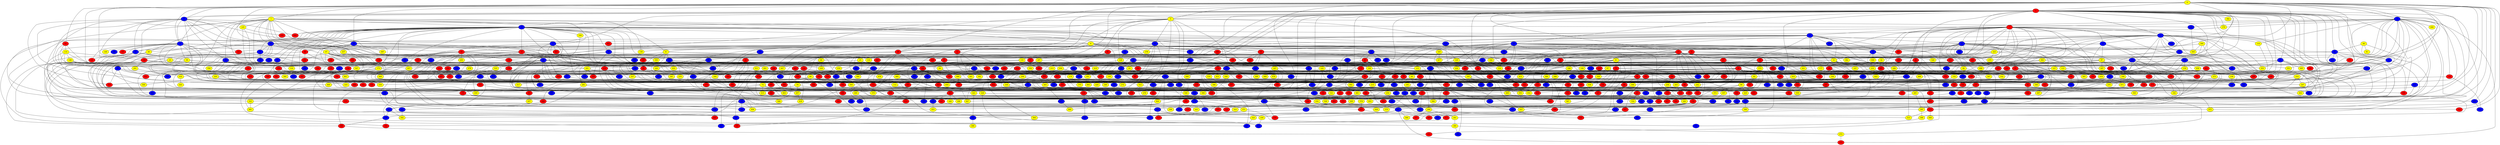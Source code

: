 graph {
0 [style = filled fillcolor = yellow];
1 [style = filled fillcolor = yellow];
2 [style = filled fillcolor = red];
3 [style = filled fillcolor = blue];
4 [style = filled fillcolor = blue];
5 [style = filled fillcolor = yellow];
6 [style = filled fillcolor = blue];
7 [style = filled fillcolor = red];
8 [style = filled fillcolor = yellow];
9 [style = filled fillcolor = blue];
10 [style = filled fillcolor = blue];
11 [style = filled fillcolor = blue];
12 [style = filled fillcolor = red];
13 [style = filled fillcolor = blue];
14 [style = filled fillcolor = blue];
15 [style = filled fillcolor = blue];
16 [style = filled fillcolor = blue];
17 [style = filled fillcolor = red];
18 [style = filled fillcolor = blue];
19 [style = filled fillcolor = red];
20 [style = filled fillcolor = red];
21 [style = filled fillcolor = blue];
22 [style = filled fillcolor = blue];
23 [style = filled fillcolor = yellow];
24 [style = filled fillcolor = blue];
25 [style = filled fillcolor = yellow];
26 [style = filled fillcolor = red];
27 [style = filled fillcolor = red];
28 [style = filled fillcolor = red];
29 [style = filled fillcolor = red];
30 [style = filled fillcolor = red];
31 [style = filled fillcolor = yellow];
32 [style = filled fillcolor = yellow];
33 [style = filled fillcolor = red];
34 [style = filled fillcolor = red];
35 [style = filled fillcolor = blue];
36 [style = filled fillcolor = blue];
37 [style = filled fillcolor = blue];
38 [style = filled fillcolor = yellow];
39 [style = filled fillcolor = yellow];
40 [style = filled fillcolor = yellow];
41 [style = filled fillcolor = yellow];
42 [style = filled fillcolor = blue];
43 [style = filled fillcolor = blue];
44 [style = filled fillcolor = red];
45 [style = filled fillcolor = blue];
46 [style = filled fillcolor = red];
47 [style = filled fillcolor = yellow];
48 [style = filled fillcolor = yellow];
49 [style = filled fillcolor = blue];
50 [style = filled fillcolor = red];
51 [style = filled fillcolor = blue];
52 [style = filled fillcolor = blue];
53 [style = filled fillcolor = blue];
54 [style = filled fillcolor = red];
55 [style = filled fillcolor = red];
56 [style = filled fillcolor = red];
57 [style = filled fillcolor = red];
58 [style = filled fillcolor = blue];
59 [style = filled fillcolor = blue];
60 [style = filled fillcolor = red];
61 [style = filled fillcolor = yellow];
62 [style = filled fillcolor = red];
63 [style = filled fillcolor = blue];
64 [style = filled fillcolor = blue];
65 [style = filled fillcolor = red];
66 [style = filled fillcolor = yellow];
67 [style = filled fillcolor = yellow];
68 [style = filled fillcolor = blue];
69 [style = filled fillcolor = yellow];
70 [style = filled fillcolor = blue];
71 [style = filled fillcolor = blue];
72 [style = filled fillcolor = yellow];
73 [style = filled fillcolor = blue];
74 [style = filled fillcolor = blue];
75 [style = filled fillcolor = red];
76 [style = filled fillcolor = blue];
77 [style = filled fillcolor = blue];
78 [style = filled fillcolor = red];
79 [style = filled fillcolor = yellow];
80 [style = filled fillcolor = red];
81 [style = filled fillcolor = red];
82 [style = filled fillcolor = yellow];
83 [style = filled fillcolor = red];
84 [style = filled fillcolor = yellow];
85 [style = filled fillcolor = blue];
86 [style = filled fillcolor = blue];
87 [style = filled fillcolor = blue];
88 [style = filled fillcolor = red];
89 [style = filled fillcolor = yellow];
90 [style = filled fillcolor = yellow];
91 [style = filled fillcolor = yellow];
92 [style = filled fillcolor = blue];
93 [style = filled fillcolor = blue];
94 [style = filled fillcolor = yellow];
95 [style = filled fillcolor = red];
96 [style = filled fillcolor = red];
97 [style = filled fillcolor = yellow];
98 [style = filled fillcolor = red];
99 [style = filled fillcolor = red];
100 [style = filled fillcolor = yellow];
101 [style = filled fillcolor = blue];
102 [style = filled fillcolor = red];
103 [style = filled fillcolor = red];
104 [style = filled fillcolor = blue];
105 [style = filled fillcolor = red];
106 [style = filled fillcolor = yellow];
107 [style = filled fillcolor = yellow];
108 [style = filled fillcolor = red];
109 [style = filled fillcolor = red];
110 [style = filled fillcolor = yellow];
111 [style = filled fillcolor = red];
112 [style = filled fillcolor = yellow];
113 [style = filled fillcolor = yellow];
114 [style = filled fillcolor = yellow];
115 [style = filled fillcolor = yellow];
116 [style = filled fillcolor = blue];
117 [style = filled fillcolor = red];
118 [style = filled fillcolor = red];
119 [style = filled fillcolor = red];
120 [style = filled fillcolor = yellow];
121 [style = filled fillcolor = red];
122 [style = filled fillcolor = red];
123 [style = filled fillcolor = blue];
124 [style = filled fillcolor = blue];
125 [style = filled fillcolor = yellow];
126 [style = filled fillcolor = red];
127 [style = filled fillcolor = yellow];
128 [style = filled fillcolor = yellow];
129 [style = filled fillcolor = red];
130 [style = filled fillcolor = red];
131 [style = filled fillcolor = blue];
132 [style = filled fillcolor = blue];
133 [style = filled fillcolor = yellow];
134 [style = filled fillcolor = yellow];
135 [style = filled fillcolor = blue];
136 [style = filled fillcolor = blue];
137 [style = filled fillcolor = red];
138 [style = filled fillcolor = yellow];
139 [style = filled fillcolor = red];
140 [style = filled fillcolor = blue];
141 [style = filled fillcolor = red];
142 [style = filled fillcolor = red];
143 [style = filled fillcolor = yellow];
144 [style = filled fillcolor = red];
145 [style = filled fillcolor = blue];
146 [style = filled fillcolor = yellow];
147 [style = filled fillcolor = blue];
148 [style = filled fillcolor = yellow];
149 [style = filled fillcolor = red];
150 [style = filled fillcolor = red];
151 [style = filled fillcolor = blue];
152 [style = filled fillcolor = yellow];
153 [style = filled fillcolor = yellow];
154 [style = filled fillcolor = blue];
155 [style = filled fillcolor = red];
156 [style = filled fillcolor = red];
157 [style = filled fillcolor = blue];
158 [style = filled fillcolor = yellow];
159 [style = filled fillcolor = red];
160 [style = filled fillcolor = blue];
161 [style = filled fillcolor = blue];
162 [style = filled fillcolor = yellow];
163 [style = filled fillcolor = red];
164 [style = filled fillcolor = blue];
165 [style = filled fillcolor = red];
166 [style = filled fillcolor = blue];
167 [style = filled fillcolor = red];
168 [style = filled fillcolor = blue];
169 [style = filled fillcolor = yellow];
170 [style = filled fillcolor = red];
171 [style = filled fillcolor = red];
172 [style = filled fillcolor = red];
173 [style = filled fillcolor = yellow];
174 [style = filled fillcolor = blue];
175 [style = filled fillcolor = red];
176 [style = filled fillcolor = red];
177 [style = filled fillcolor = yellow];
178 [style = filled fillcolor = red];
179 [style = filled fillcolor = yellow];
180 [style = filled fillcolor = red];
181 [style = filled fillcolor = blue];
182 [style = filled fillcolor = blue];
183 [style = filled fillcolor = yellow];
184 [style = filled fillcolor = yellow];
185 [style = filled fillcolor = blue];
186 [style = filled fillcolor = yellow];
187 [style = filled fillcolor = yellow];
188 [style = filled fillcolor = blue];
189 [style = filled fillcolor = red];
190 [style = filled fillcolor = red];
191 [style = filled fillcolor = yellow];
192 [style = filled fillcolor = red];
193 [style = filled fillcolor = red];
194 [style = filled fillcolor = yellow];
195 [style = filled fillcolor = yellow];
196 [style = filled fillcolor = blue];
197 [style = filled fillcolor = red];
198 [style = filled fillcolor = red];
199 [style = filled fillcolor = blue];
200 [style = filled fillcolor = blue];
201 [style = filled fillcolor = yellow];
202 [style = filled fillcolor = red];
203 [style = filled fillcolor = red];
204 [style = filled fillcolor = yellow];
205 [style = filled fillcolor = yellow];
206 [style = filled fillcolor = red];
207 [style = filled fillcolor = yellow];
208 [style = filled fillcolor = yellow];
209 [style = filled fillcolor = red];
210 [style = filled fillcolor = red];
211 [style = filled fillcolor = red];
212 [style = filled fillcolor = red];
213 [style = filled fillcolor = yellow];
214 [style = filled fillcolor = yellow];
215 [style = filled fillcolor = yellow];
216 [style = filled fillcolor = yellow];
217 [style = filled fillcolor = red];
218 [style = filled fillcolor = red];
219 [style = filled fillcolor = red];
220 [style = filled fillcolor = yellow];
221 [style = filled fillcolor = yellow];
222 [style = filled fillcolor = red];
223 [style = filled fillcolor = yellow];
224 [style = filled fillcolor = blue];
225 [style = filled fillcolor = blue];
226 [style = filled fillcolor = yellow];
227 [style = filled fillcolor = red];
228 [style = filled fillcolor = red];
229 [style = filled fillcolor = yellow];
230 [style = filled fillcolor = yellow];
231 [style = filled fillcolor = blue];
232 [style = filled fillcolor = yellow];
233 [style = filled fillcolor = yellow];
234 [style = filled fillcolor = blue];
235 [style = filled fillcolor = red];
236 [style = filled fillcolor = red];
237 [style = filled fillcolor = yellow];
238 [style = filled fillcolor = yellow];
239 [style = filled fillcolor = red];
240 [style = filled fillcolor = red];
241 [style = filled fillcolor = red];
242 [style = filled fillcolor = yellow];
243 [style = filled fillcolor = red];
244 [style = filled fillcolor = yellow];
245 [style = filled fillcolor = red];
246 [style = filled fillcolor = red];
247 [style = filled fillcolor = yellow];
248 [style = filled fillcolor = blue];
249 [style = filled fillcolor = yellow];
250 [style = filled fillcolor = blue];
251 [style = filled fillcolor = blue];
252 [style = filled fillcolor = blue];
253 [style = filled fillcolor = blue];
254 [style = filled fillcolor = yellow];
255 [style = filled fillcolor = blue];
256 [style = filled fillcolor = red];
257 [style = filled fillcolor = yellow];
258 [style = filled fillcolor = yellow];
259 [style = filled fillcolor = red];
260 [style = filled fillcolor = blue];
261 [style = filled fillcolor = red];
262 [style = filled fillcolor = red];
263 [style = filled fillcolor = yellow];
264 [style = filled fillcolor = blue];
265 [style = filled fillcolor = yellow];
266 [style = filled fillcolor = red];
267 [style = filled fillcolor = red];
268 [style = filled fillcolor = red];
269 [style = filled fillcolor = red];
270 [style = filled fillcolor = yellow];
271 [style = filled fillcolor = red];
272 [style = filled fillcolor = yellow];
273 [style = filled fillcolor = yellow];
274 [style = filled fillcolor = red];
275 [style = filled fillcolor = yellow];
276 [style = filled fillcolor = yellow];
277 [style = filled fillcolor = red];
278 [style = filled fillcolor = red];
279 [style = filled fillcolor = blue];
280 [style = filled fillcolor = red];
281 [style = filled fillcolor = yellow];
282 [style = filled fillcolor = yellow];
283 [style = filled fillcolor = red];
284 [style = filled fillcolor = red];
285 [style = filled fillcolor = yellow];
286 [style = filled fillcolor = red];
287 [style = filled fillcolor = blue];
288 [style = filled fillcolor = yellow];
289 [style = filled fillcolor = red];
290 [style = filled fillcolor = blue];
291 [style = filled fillcolor = yellow];
292 [style = filled fillcolor = blue];
293 [style = filled fillcolor = red];
294 [style = filled fillcolor = blue];
295 [style = filled fillcolor = blue];
296 [style = filled fillcolor = yellow];
297 [style = filled fillcolor = yellow];
298 [style = filled fillcolor = yellow];
299 [style = filled fillcolor = yellow];
300 [style = filled fillcolor = yellow];
301 [style = filled fillcolor = red];
302 [style = filled fillcolor = blue];
303 [style = filled fillcolor = red];
304 [style = filled fillcolor = yellow];
305 [style = filled fillcolor = red];
306 [style = filled fillcolor = yellow];
307 [style = filled fillcolor = yellow];
308 [style = filled fillcolor = red];
309 [style = filled fillcolor = red];
310 [style = filled fillcolor = red];
311 [style = filled fillcolor = yellow];
312 [style = filled fillcolor = yellow];
313 [style = filled fillcolor = blue];
314 [style = filled fillcolor = red];
315 [style = filled fillcolor = red];
316 [style = filled fillcolor = yellow];
317 [style = filled fillcolor = red];
318 [style = filled fillcolor = yellow];
319 [style = filled fillcolor = red];
320 [style = filled fillcolor = yellow];
321 [style = filled fillcolor = yellow];
322 [style = filled fillcolor = red];
323 [style = filled fillcolor = yellow];
324 [style = filled fillcolor = red];
325 [style = filled fillcolor = red];
326 [style = filled fillcolor = yellow];
327 [style = filled fillcolor = red];
328 [style = filled fillcolor = red];
329 [style = filled fillcolor = blue];
330 [style = filled fillcolor = yellow];
331 [style = filled fillcolor = red];
332 [style = filled fillcolor = blue];
333 [style = filled fillcolor = red];
334 [style = filled fillcolor = yellow];
335 [style = filled fillcolor = blue];
336 [style = filled fillcolor = yellow];
337 [style = filled fillcolor = yellow];
338 [style = filled fillcolor = yellow];
339 [style = filled fillcolor = red];
340 [style = filled fillcolor = blue];
341 [style = filled fillcolor = blue];
342 [style = filled fillcolor = yellow];
343 [style = filled fillcolor = blue];
344 [style = filled fillcolor = yellow];
345 [style = filled fillcolor = blue];
346 [style = filled fillcolor = blue];
347 [style = filled fillcolor = blue];
348 [style = filled fillcolor = red];
349 [style = filled fillcolor = red];
350 [style = filled fillcolor = red];
351 [style = filled fillcolor = red];
352 [style = filled fillcolor = blue];
353 [style = filled fillcolor = yellow];
354 [style = filled fillcolor = blue];
355 [style = filled fillcolor = red];
356 [style = filled fillcolor = yellow];
357 [style = filled fillcolor = yellow];
358 [style = filled fillcolor = red];
359 [style = filled fillcolor = yellow];
360 [style = filled fillcolor = red];
361 [style = filled fillcolor = yellow];
362 [style = filled fillcolor = yellow];
363 [style = filled fillcolor = blue];
364 [style = filled fillcolor = blue];
365 [style = filled fillcolor = blue];
366 [style = filled fillcolor = yellow];
367 [style = filled fillcolor = blue];
368 [style = filled fillcolor = blue];
369 [style = filled fillcolor = red];
370 [style = filled fillcolor = yellow];
371 [style = filled fillcolor = yellow];
372 [style = filled fillcolor = yellow];
373 [style = filled fillcolor = red];
374 [style = filled fillcolor = red];
375 [style = filled fillcolor = yellow];
376 [style = filled fillcolor = yellow];
377 [style = filled fillcolor = red];
378 [style = filled fillcolor = yellow];
379 [style = filled fillcolor = red];
380 [style = filled fillcolor = yellow];
381 [style = filled fillcolor = blue];
382 [style = filled fillcolor = yellow];
383 [style = filled fillcolor = blue];
384 [style = filled fillcolor = blue];
385 [style = filled fillcolor = blue];
386 [style = filled fillcolor = blue];
387 [style = filled fillcolor = red];
388 [style = filled fillcolor = yellow];
389 [style = filled fillcolor = yellow];
390 [style = filled fillcolor = red];
391 [style = filled fillcolor = yellow];
392 [style = filled fillcolor = blue];
393 [style = filled fillcolor = red];
394 [style = filled fillcolor = red];
395 [style = filled fillcolor = yellow];
396 [style = filled fillcolor = red];
397 [style = filled fillcolor = blue];
398 [style = filled fillcolor = yellow];
399 [style = filled fillcolor = blue];
400 [style = filled fillcolor = red];
401 [style = filled fillcolor = blue];
402 [style = filled fillcolor = red];
403 [style = filled fillcolor = blue];
404 [style = filled fillcolor = red];
405 [style = filled fillcolor = blue];
406 [style = filled fillcolor = red];
407 [style = filled fillcolor = blue];
408 [style = filled fillcolor = yellow];
409 [style = filled fillcolor = red];
410 [style = filled fillcolor = blue];
411 [style = filled fillcolor = blue];
412 [style = filled fillcolor = yellow];
413 [style = filled fillcolor = yellow];
414 [style = filled fillcolor = blue];
415 [style = filled fillcolor = yellow];
416 [style = filled fillcolor = blue];
417 [style = filled fillcolor = yellow];
418 [style = filled fillcolor = yellow];
419 [style = filled fillcolor = yellow];
420 [style = filled fillcolor = blue];
421 [style = filled fillcolor = yellow];
422 [style = filled fillcolor = blue];
423 [style = filled fillcolor = red];
424 [style = filled fillcolor = red];
425 [style = filled fillcolor = red];
426 [style = filled fillcolor = red];
427 [style = filled fillcolor = yellow];
428 [style = filled fillcolor = yellow];
429 [style = filled fillcolor = yellow];
430 [style = filled fillcolor = blue];
431 [style = filled fillcolor = red];
432 [style = filled fillcolor = yellow];
433 [style = filled fillcolor = yellow];
434 [style = filled fillcolor = blue];
435 [style = filled fillcolor = yellow];
436 [style = filled fillcolor = blue];
437 [style = filled fillcolor = yellow];
438 [style = filled fillcolor = blue];
439 [style = filled fillcolor = red];
440 [style = filled fillcolor = blue];
441 [style = filled fillcolor = blue];
442 [style = filled fillcolor = yellow];
443 [style = filled fillcolor = yellow];
444 [style = filled fillcolor = red];
445 [style = filled fillcolor = yellow];
446 [style = filled fillcolor = yellow];
447 [style = filled fillcolor = yellow];
448 [style = filled fillcolor = red];
449 [style = filled fillcolor = yellow];
450 [style = filled fillcolor = yellow];
451 [style = filled fillcolor = blue];
452 [style = filled fillcolor = red];
453 [style = filled fillcolor = yellow];
454 [style = filled fillcolor = blue];
455 [style = filled fillcolor = blue];
456 [style = filled fillcolor = blue];
457 [style = filled fillcolor = blue];
458 [style = filled fillcolor = yellow];
459 [style = filled fillcolor = yellow];
460 [style = filled fillcolor = red];
461 [style = filled fillcolor = blue];
462 [style = filled fillcolor = red];
463 [style = filled fillcolor = red];
464 [style = filled fillcolor = blue];
465 [style = filled fillcolor = yellow];
466 [style = filled fillcolor = yellow];
467 [style = filled fillcolor = blue];
468 [style = filled fillcolor = yellow];
469 [style = filled fillcolor = red];
470 [style = filled fillcolor = yellow];
471 [style = filled fillcolor = yellow];
472 [style = filled fillcolor = yellow];
473 [style = filled fillcolor = blue];
474 [style = filled fillcolor = red];
475 [style = filled fillcolor = red];
476 [style = filled fillcolor = red];
477 [style = filled fillcolor = blue];
478 [style = filled fillcolor = yellow];
479 [style = filled fillcolor = red];
480 [style = filled fillcolor = red];
481 [style = filled fillcolor = yellow];
482 [style = filled fillcolor = blue];
483 [style = filled fillcolor = red];
484 [style = filled fillcolor = red];
485 [style = filled fillcolor = yellow];
486 [style = filled fillcolor = blue];
487 [style = filled fillcolor = red];
488 [style = filled fillcolor = blue];
489 [style = filled fillcolor = yellow];
490 [style = filled fillcolor = yellow];
491 [style = filled fillcolor = blue];
492 [style = filled fillcolor = red];
493 [style = filled fillcolor = blue];
494 [style = filled fillcolor = yellow];
495 [style = filled fillcolor = yellow];
496 [style = filled fillcolor = blue];
497 [style = filled fillcolor = yellow];
498 [style = filled fillcolor = yellow];
499 [style = filled fillcolor = red];
500 [style = filled fillcolor = yellow];
501 [style = filled fillcolor = blue];
502 [style = filled fillcolor = red];
503 [style = filled fillcolor = blue];
504 [style = filled fillcolor = blue];
505 [style = filled fillcolor = blue];
506 [style = filled fillcolor = blue];
507 [style = filled fillcolor = red];
508 [style = filled fillcolor = yellow];
509 [style = filled fillcolor = red];
510 [style = filled fillcolor = blue];
511 [style = filled fillcolor = red];
512 [style = filled fillcolor = blue];
513 [style = filled fillcolor = yellow];
514 [style = filled fillcolor = red];
515 [style = filled fillcolor = red];
516 [style = filled fillcolor = blue];
517 [style = filled fillcolor = yellow];
518 [style = filled fillcolor = red];
519 [style = filled fillcolor = red];
520 [style = filled fillcolor = blue];
521 [style = filled fillcolor = red];
522 [style = filled fillcolor = blue];
523 [style = filled fillcolor = blue];
524 [style = filled fillcolor = red];
525 [style = filled fillcolor = yellow];
526 [style = filled fillcolor = blue];
527 [style = filled fillcolor = yellow];
528 [style = filled fillcolor = yellow];
529 [style = filled fillcolor = blue];
530 [style = filled fillcolor = yellow];
531 [style = filled fillcolor = red];
532 [style = filled fillcolor = yellow];
533 [style = filled fillcolor = yellow];
534 [style = filled fillcolor = blue];
535 [style = filled fillcolor = red];
536 [style = filled fillcolor = blue];
537 [style = filled fillcolor = blue];
538 [style = filled fillcolor = blue];
539 [style = filled fillcolor = blue];
540 [style = filled fillcolor = red];
541 [style = filled fillcolor = blue];
542 [style = filled fillcolor = blue];
543 [style = filled fillcolor = yellow];
544 [style = filled fillcolor = red];
545 [style = filled fillcolor = blue];
546 [style = filled fillcolor = yellow];
547 [style = filled fillcolor = yellow];
548 [style = filled fillcolor = red];
549 [style = filled fillcolor = blue];
550 [style = filled fillcolor = red];
551 [style = filled fillcolor = yellow];
552 [style = filled fillcolor = red];
553 [style = filled fillcolor = red];
554 [style = filled fillcolor = yellow];
555 [style = filled fillcolor = blue];
556 [style = filled fillcolor = yellow];
557 [style = filled fillcolor = red];
558 [style = filled fillcolor = blue];
559 [style = filled fillcolor = yellow];
560 [style = filled fillcolor = yellow];
561 [style = filled fillcolor = blue];
562 [style = filled fillcolor = red];
563 [style = filled fillcolor = yellow];
564 [style = filled fillcolor = blue];
565 [style = filled fillcolor = red];
566 [style = filled fillcolor = yellow];
567 [style = filled fillcolor = yellow];
568 [style = filled fillcolor = yellow];
569 [style = filled fillcolor = red];
570 [style = filled fillcolor = yellow];
571 [style = filled fillcolor = blue];
572 [style = filled fillcolor = blue];
573 [style = filled fillcolor = yellow];
574 [style = filled fillcolor = yellow];
575 [style = filled fillcolor = red];
576 [style = filled fillcolor = yellow];
577 [style = filled fillcolor = blue];
578 [style = filled fillcolor = blue];
579 [style = filled fillcolor = red];
580 [style = filled fillcolor = yellow];
581 [style = filled fillcolor = blue];
582 [style = filled fillcolor = red];
583 [style = filled fillcolor = yellow];
584 [style = filled fillcolor = red];
585 [style = filled fillcolor = red];
586 [style = filled fillcolor = yellow];
587 [style = filled fillcolor = yellow];
588 [style = filled fillcolor = red];
589 [style = filled fillcolor = red];
590 [style = filled fillcolor = red];
591 [style = filled fillcolor = red];
592 [style = filled fillcolor = yellow];
593 [style = filled fillcolor = yellow];
594 [style = filled fillcolor = blue];
595 [style = filled fillcolor = blue];
596 [style = filled fillcolor = yellow];
597 [style = filled fillcolor = yellow];
598 [style = filled fillcolor = yellow];
599 [style = filled fillcolor = blue];
600 [style = filled fillcolor = red];
601 [style = filled fillcolor = red];
602 [style = filled fillcolor = blue];
603 [style = filled fillcolor = yellow];
604 [style = filled fillcolor = red];
605 [style = filled fillcolor = red];
606 [style = filled fillcolor = red];
607 [style = filled fillcolor = blue];
608 [style = filled fillcolor = yellow];
609 [style = filled fillcolor = red];
610 [style = filled fillcolor = red];
611 [style = filled fillcolor = blue];
612 [style = filled fillcolor = red];
613 [style = filled fillcolor = red];
614 [style = filled fillcolor = blue];
615 [style = filled fillcolor = red];
616 [style = filled fillcolor = yellow];
617 [style = filled fillcolor = blue];
618 [style = filled fillcolor = blue];
619 [style = filled fillcolor = red];
620 [style = filled fillcolor = yellow];
621 [style = filled fillcolor = blue];
622 [style = filled fillcolor = red];
623 [style = filled fillcolor = yellow];
624 [style = filled fillcolor = blue];
625 [style = filled fillcolor = red];
626 [style = filled fillcolor = blue];
627 [style = filled fillcolor = blue];
628 [style = filled fillcolor = blue];
629 [style = filled fillcolor = yellow];
630 [style = filled fillcolor = red];
631 [style = filled fillcolor = red];
632 [style = filled fillcolor = blue];
633 [style = filled fillcolor = red];
634 [style = filled fillcolor = red];
635 [style = filled fillcolor = blue];
636 [style = filled fillcolor = yellow];
637 [style = filled fillcolor = red];
638 [style = filled fillcolor = blue];
639 [style = filled fillcolor = red];
640 [style = filled fillcolor = yellow];
641 [style = filled fillcolor = blue];
642 [style = filled fillcolor = blue];
643 [style = filled fillcolor = blue];
644 [style = filled fillcolor = red];
645 [style = filled fillcolor = blue];
646 [style = filled fillcolor = red];
647 [style = filled fillcolor = yellow];
648 [style = filled fillcolor = blue];
649 [style = filled fillcolor = red];
650 [style = filled fillcolor = yellow];
651 [style = filled fillcolor = red];
652 [style = filled fillcolor = red];
653 [style = filled fillcolor = yellow];
654 [style = filled fillcolor = yellow];
655 [style = filled fillcolor = yellow];
656 [style = filled fillcolor = blue];
657 [style = filled fillcolor = red];
658 [style = filled fillcolor = yellow];
659 [style = filled fillcolor = red];
660 [style = filled fillcolor = blue];
661 [style = filled fillcolor = yellow];
662 [style = filled fillcolor = red];
663 [style = filled fillcolor = red];
664 [style = filled fillcolor = blue];
665 [style = filled fillcolor = red];
666 [style = filled fillcolor = yellow];
667 [style = filled fillcolor = yellow];
668 [style = filled fillcolor = red];
669 [style = filled fillcolor = yellow];
670 [style = filled fillcolor = red];
671 [style = filled fillcolor = red];
672 [style = filled fillcolor = yellow];
673 [style = filled fillcolor = red];
674 [style = filled fillcolor = blue];
675 [style = filled fillcolor = blue];
676 [style = filled fillcolor = yellow];
677 [style = filled fillcolor = blue];
678 [style = filled fillcolor = yellow];
679 [style = filled fillcolor = red];
680 [style = filled fillcolor = yellow];
681 [style = filled fillcolor = yellow];
682 [style = filled fillcolor = yellow];
683 [style = filled fillcolor = red];
684 [style = filled fillcolor = yellow];
685 [style = filled fillcolor = yellow];
686 [style = filled fillcolor = red];
687 [style = filled fillcolor = blue];
688 [style = filled fillcolor = yellow];
689 [style = filled fillcolor = yellow];
690 [style = filled fillcolor = blue];
691 [style = filled fillcolor = yellow];
692 [style = filled fillcolor = red];
693 [style = filled fillcolor = yellow];
0 -- 6;
0 -- 9;
0 -- 17;
0 -- 18;
0 -- 24;
0 -- 28;
0 -- 44;
0 -- 94;
0 -- 133;
0 -- 217;
0 -- 223;
0 -- 251;
0 -- 253;
0 -- 322;
0 -- 328;
0 -- 405;
0 -- 460;
0 -- 471;
0 -- 498;
0 -- 566;
0 -- 604;
0 -- 621;
0 -- 663;
0 -- 672;
1 -- 3;
1 -- 8;
1 -- 13;
1 -- 24;
1 -- 33;
1 -- 46;
1 -- 47;
1 -- 59;
1 -- 61;
1 -- 100;
1 -- 107;
0 -- 5;
0 -- 4;
0 -- 2;
0 -- 1;
1 -- 125;
1 -- 138;
1 -- 311;
1 -- 325;
1 -- 333;
1 -- 378;
1 -- 535;
1 -- 575;
1 -- 642;
2 -- 3;
2 -- 5;
2 -- 6;
2 -- 9;
2 -- 10;
2 -- 11;
2 -- 21;
2 -- 28;
2 -- 31;
2 -- 38;
2 -- 49;
2 -- 50;
2 -- 56;
2 -- 61;
2 -- 83;
2 -- 92;
2 -- 98;
2 -- 104;
2 -- 109;
2 -- 115;
2 -- 118;
2 -- 150;
2 -- 184;
2 -- 198;
2 -- 199;
2 -- 213;
2 -- 247;
2 -- 248;
2 -- 269;
2 -- 296;
2 -- 297;
2 -- 341;
2 -- 348;
2 -- 358;
2 -- 376;
2 -- 379;
2 -- 382;
2 -- 419;
2 -- 550;
2 -- 609;
2 -- 611;
2 -- 616;
2 -- 638;
2 -- 645;
2 -- 674;
3 -- 30;
3 -- 49;
3 -- 158;
3 -- 374;
3 -- 400;
3 -- 462;
3 -- 582;
3 -- 624;
4 -- 7;
4 -- 14;
4 -- 51;
4 -- 74;
4 -- 75;
4 -- 82;
4 -- 107;
4 -- 110;
4 -- 149;
4 -- 154;
4 -- 298;
4 -- 371;
4 -- 376;
4 -- 392;
4 -- 411;
4 -- 417;
4 -- 440;
4 -- 474;
4 -- 475;
4 -- 551;
4 -- 640;
5 -- 13;
5 -- 16;
5 -- 28;
5 -- 86;
5 -- 128;
5 -- 130;
5 -- 133;
5 -- 243;
5 -- 246;
5 -- 276;
5 -- 302;
5 -- 440;
5 -- 538;
6 -- 7;
6 -- 9;
6 -- 19;
6 -- 23;
6 -- 30;
6 -- 37;
6 -- 59;
6 -- 69;
6 -- 72;
6 -- 141;
6 -- 185;
6 -- 426;
6 -- 477;
6 -- 486;
6 -- 644;
7 -- 8;
7 -- 11;
7 -- 15;
7 -- 22;
7 -- 30;
7 -- 42;
7 -- 52;
7 -- 62;
7 -- 76;
7 -- 85;
7 -- 90;
7 -- 95;
7 -- 111;
7 -- 176;
7 -- 194;
7 -- 203;
7 -- 309;
7 -- 386;
7 -- 388;
7 -- 451;
7 -- 569;
7 -- 588;
7 -- 623;
8 -- 12;
8 -- 23;
8 -- 60;
8 -- 93;
8 -- 131;
8 -- 141;
8 -- 165;
8 -- 171;
8 -- 187;
8 -- 223;
8 -- 297;
8 -- 341;
8 -- 345;
8 -- 417;
8 -- 447;
8 -- 485;
8 -- 490;
9 -- 37;
9 -- 38;
9 -- 39;
9 -- 63;
9 -- 66;
9 -- 92;
9 -- 104;
9 -- 121;
9 -- 136;
9 -- 148;
9 -- 152;
9 -- 161;
9 -- 196;
9 -- 197;
9 -- 255;
9 -- 334;
9 -- 450;
9 -- 460;
9 -- 603;
10 -- 19;
10 -- 20;
10 -- 34;
10 -- 52;
10 -- 55;
10 -- 117;
10 -- 127;
10 -- 138;
10 -- 147;
10 -- 154;
10 -- 164;
10 -- 230;
10 -- 274;
10 -- 308;
10 -- 359;
10 -- 368;
10 -- 407;
10 -- 415;
10 -- 452;
10 -- 484;
11 -- 15;
11 -- 20;
11 -- 27;
11 -- 40;
11 -- 43;
11 -- 54;
11 -- 110;
11 -- 123;
11 -- 145;
11 -- 162;
11 -- 165;
11 -- 307;
11 -- 353;
11 -- 361;
11 -- 402;
11 -- 470;
11 -- 473;
11 -- 499;
11 -- 504;
11 -- 528;
11 -- 581;
11 -- 686;
12 -- 27;
12 -- 53;
12 -- 82;
12 -- 339;
12 -- 549;
12 -- 631;
13 -- 14;
13 -- 19;
13 -- 26;
13 -- 35;
13 -- 36;
13 -- 41;
13 -- 45;
13 -- 56;
13 -- 70;
13 -- 71;
13 -- 96;
13 -- 115;
13 -- 157;
13 -- 173;
13 -- 179;
13 -- 193;
13 -- 211;
13 -- 220;
13 -- 224;
13 -- 232;
13 -- 241;
13 -- 253;
13 -- 316;
13 -- 336;
13 -- 396;
13 -- 406;
13 -- 467;
13 -- 473;
13 -- 500;
13 -- 545;
13 -- 584;
13 -- 644;
13 -- 646;
14 -- 18;
14 -- 22;
14 -- 24;
14 -- 29;
14 -- 31;
14 -- 63;
14 -- 120;
14 -- 144;
14 -- 169;
14 -- 185;
14 -- 215;
14 -- 292;
14 -- 296;
14 -- 308;
14 -- 383;
14 -- 472;
14 -- 596;
15 -- 17;
15 -- 47;
15 -- 97;
15 -- 228;
15 -- 269;
15 -- 301;
16 -- 41;
16 -- 60;
16 -- 81;
16 -- 100;
16 -- 120;
16 -- 312;
16 -- 378;
16 -- 488;
16 -- 626;
17 -- 26;
17 -- 27;
17 -- 33;
17 -- 36;
17 -- 59;
17 -- 117;
17 -- 133;
17 -- 153;
17 -- 159;
17 -- 166;
17 -- 176;
17 -- 186;
17 -- 221;
17 -- 234;
17 -- 279;
17 -- 313;
17 -- 344;
17 -- 394;
17 -- 413;
17 -- 464;
17 -- 528;
17 -- 606;
17 -- 673;
18 -- 47;
18 -- 96;
18 -- 188;
18 -- 235;
18 -- 401;
18 -- 453;
18 -- 667;
19 -- 49;
19 -- 65;
19 -- 73;
19 -- 75;
19 -- 84;
19 -- 112;
19 -- 116;
19 -- 160;
19 -- 495;
19 -- 512;
20 -- 167;
20 -- 203;
20 -- 261;
20 -- 284;
20 -- 372;
20 -- 538;
21 -- 55;
21 -- 85;
21 -- 113;
21 -- 260;
21 -- 332;
21 -- 353;
21 -- 438;
21 -- 540;
21 -- 685;
22 -- 26;
22 -- 32;
22 -- 37;
22 -- 45;
22 -- 46;
22 -- 87;
22 -- 90;
22 -- 112;
22 -- 182;
22 -- 265;
22 -- 273;
22 -- 286;
22 -- 288;
22 -- 303;
22 -- 324;
22 -- 340;
22 -- 373;
22 -- 384;
22 -- 456;
22 -- 612;
23 -- 124;
23 -- 215;
23 -- 427;
23 -- 649;
24 -- 38;
24 -- 70;
24 -- 96;
24 -- 118;
24 -- 245;
24 -- 329;
24 -- 386;
24 -- 435;
24 -- 470;
25 -- 29;
25 -- 72;
25 -- 160;
25 -- 213;
25 -- 402;
25 -- 592;
26 -- 171;
26 -- 187;
26 -- 209;
26 -- 221;
27 -- 29;
27 -- 88;
27 -- 113;
27 -- 119;
27 -- 174;
27 -- 230;
27 -- 242;
27 -- 379;
27 -- 441;
27 -- 655;
28 -- 31;
28 -- 163;
28 -- 172;
28 -- 183;
28 -- 343;
28 -- 447;
28 -- 458;
29 -- 53;
29 -- 56;
29 -- 66;
29 -- 78;
29 -- 82;
29 -- 89;
29 -- 137;
29 -- 158;
29 -- 198;
29 -- 200;
29 -- 203;
29 -- 260;
29 -- 277;
29 -- 317;
29 -- 348;
29 -- 467;
29 -- 506;
29 -- 509;
29 -- 560;
29 -- 597;
29 -- 610;
29 -- 626;
29 -- 643;
30 -- 83;
30 -- 87;
30 -- 150;
30 -- 201;
30 -- 205;
30 -- 253;
30 -- 268;
30 -- 350;
30 -- 436;
30 -- 457;
30 -- 463;
30 -- 572;
30 -- 651;
30 -- 679;
31 -- 107;
31 -- 116;
31 -- 132;
31 -- 177;
31 -- 233;
31 -- 387;
31 -- 539;
31 -- 582;
31 -- 622;
32 -- 93;
32 -- 601;
33 -- 201;
33 -- 244;
33 -- 333;
33 -- 356;
33 -- 393;
33 -- 406;
33 -- 691;
34 -- 61;
34 -- 111;
34 -- 225;
34 -- 239;
34 -- 309;
34 -- 353;
34 -- 553;
34 -- 584;
35 -- 42;
35 -- 209;
35 -- 229;
35 -- 459;
35 -- 576;
35 -- 656;
36 -- 53;
36 -- 64;
36 -- 90;
36 -- 93;
36 -- 106;
36 -- 262;
36 -- 305;
36 -- 465;
36 -- 684;
37 -- 39;
37 -- 105;
37 -- 121;
37 -- 295;
37 -- 409;
37 -- 459;
37 -- 558;
38 -- 589;
38 -- 687;
39 -- 40;
39 -- 314;
39 -- 514;
39 -- 585;
39 -- 599;
40 -- 51;
40 -- 62;
40 -- 136;
40 -- 179;
41 -- 151;
41 -- 219;
41 -- 257;
41 -- 342;
41 -- 359;
41 -- 451;
41 -- 469;
41 -- 575;
42 -- 64;
42 -- 67;
42 -- 163;
42 -- 233;
42 -- 296;
42 -- 402;
42 -- 635;
42 -- 682;
43 -- 217;
43 -- 304;
43 -- 488;
43 -- 495;
43 -- 653;
44 -- 114;
44 -- 319;
44 -- 502;
44 -- 587;
45 -- 57;
45 -- 80;
45 -- 140;
45 -- 169;
45 -- 276;
45 -- 362;
45 -- 523;
45 -- 566;
46 -- 50;
46 -- 97;
46 -- 161;
46 -- 199;
46 -- 224;
46 -- 231;
46 -- 449;
46 -- 544;
46 -- 652;
47 -- 57;
47 -- 98;
47 -- 118;
47 -- 124;
47 -- 156;
47 -- 202;
47 -- 318;
47 -- 347;
47 -- 370;
47 -- 381;
47 -- 552;
47 -- 586;
48 -- 91;
48 -- 92;
48 -- 403;
48 -- 442;
49 -- 54;
49 -- 105;
49 -- 153;
49 -- 195;
49 -- 212;
49 -- 230;
49 -- 236;
49 -- 338;
49 -- 447;
49 -- 455;
49 -- 465;
49 -- 533;
50 -- 67;
50 -- 161;
50 -- 182;
50 -- 311;
50 -- 551;
50 -- 573;
51 -- 95;
51 -- 109;
51 -- 189;
51 -- 426;
52 -- 69;
52 -- 106;
52 -- 303;
52 -- 608;
52 -- 676;
53 -- 212;
54 -- 242;
54 -- 390;
55 -- 60;
55 -- 103;
55 -- 152;
55 -- 175;
55 -- 243;
55 -- 315;
55 -- 487;
55 -- 497;
55 -- 634;
56 -- 58;
56 -- 88;
56 -- 251;
56 -- 289;
57 -- 76;
57 -- 168;
58 -- 102;
58 -- 166;
58 -- 167;
58 -- 293;
58 -- 408;
58 -- 539;
58 -- 558;
59 -- 119;
59 -- 144;
59 -- 173;
59 -- 208;
59 -- 227;
59 -- 247;
59 -- 375;
59 -- 415;
59 -- 556;
61 -- 75;
61 -- 84;
61 -- 85;
61 -- 106;
61 -- 116;
61 -- 401;
61 -- 404;
61 -- 474;
61 -- 496;
61 -- 665;
62 -- 73;
62 -- 98;
62 -- 267;
62 -- 284;
63 -- 100;
63 -- 224;
63 -- 371;
63 -- 454;
63 -- 604;
63 -- 661;
64 -- 282;
64 -- 412;
64 -- 611;
65 -- 310;
65 -- 343;
65 -- 416;
65 -- 589;
66 -- 72;
66 -- 79;
66 -- 112;
66 -- 312;
66 -- 358;
66 -- 429;
66 -- 456;
66 -- 619;
66 -- 669;
67 -- 142;
67 -- 168;
67 -- 180;
67 -- 194;
67 -- 326;
67 -- 329;
67 -- 334;
67 -- 591;
67 -- 645;
68 -- 206;
68 -- 426;
68 -- 445;
68 -- 651;
69 -- 229;
69 -- 319;
69 -- 542;
69 -- 601;
70 -- 126;
70 -- 135;
70 -- 157;
70 -- 261;
70 -- 268;
71 -- 143;
71 -- 316;
71 -- 335;
71 -- 360;
71 -- 424;
71 -- 446;
71 -- 530;
72 -- 218;
72 -- 276;
72 -- 415;
72 -- 421;
72 -- 459;
72 -- 493;
72 -- 603;
73 -- 137;
73 -- 351;
73 -- 606;
74 -- 145;
74 -- 323;
74 -- 334;
75 -- 167;
75 -- 217;
75 -- 369;
75 -- 579;
75 -- 616;
75 -- 623;
75 -- 636;
76 -- 79;
76 -- 183;
76 -- 244;
77 -- 78;
77 -- 225;
77 -- 248;
77 -- 283;
77 -- 310;
77 -- 418;
77 -- 614;
78 -- 108;
78 -- 215;
78 -- 649;
78 -- 690;
79 -- 105;
79 -- 124;
79 -- 226;
79 -- 257;
80 -- 94;
80 -- 102;
80 -- 115;
80 -- 179;
80 -- 218;
80 -- 278;
80 -- 482;
81 -- 207;
81 -- 466;
81 -- 571;
82 -- 89;
82 -- 511;
83 -- 147;
83 -- 169;
83 -- 191;
83 -- 216;
83 -- 321;
83 -- 326;
83 -- 505;
84 -- 95;
84 -- 466;
85 -- 214;
85 -- 282;
85 -- 597;
86 -- 273;
86 -- 345;
86 -- 407;
86 -- 444;
86 -- 574;
86 -- 593;
86 -- 675;
87 -- 313;
87 -- 477;
87 -- 498;
89 -- 372;
89 -- 428;
89 -- 595;
89 -- 615;
89 -- 659;
90 -- 108;
90 -- 152;
90 -- 283;
92 -- 97;
92 -- 127;
92 -- 271;
92 -- 391;
92 -- 526;
92 -- 550;
92 -- 606;
93 -- 94;
93 -- 211;
93 -- 288;
93 -- 389;
93 -- 521;
93 -- 638;
94 -- 104;
94 -- 357;
95 -- 162;
95 -- 563;
95 -- 604;
96 -- 202;
96 -- 547;
96 -- 568;
97 -- 178;
97 -- 184;
97 -- 246;
97 -- 297;
97 -- 398;
97 -- 439;
98 -- 135;
98 -- 252;
98 -- 265;
98 -- 370;
99 -- 129;
99 -- 330;
99 -- 532;
99 -- 614;
100 -- 102;
100 -- 587;
101 -- 128;
102 -- 255;
102 -- 405;
102 -- 495;
105 -- 174;
105 -- 349;
106 -- 263;
106 -- 278;
108 -- 254;
108 -- 571;
108 -- 670;
109 -- 117;
109 -- 130;
109 -- 357;
109 -- 516;
110 -- 433;
111 -- 181;
111 -- 233;
111 -- 596;
112 -- 481;
112 -- 638;
113 -- 155;
113 -- 184;
113 -- 211;
113 -- 301;
113 -- 481;
114 -- 126;
114 -- 146;
114 -- 246;
114 -- 422;
114 -- 432;
114 -- 577;
115 -- 122;
115 -- 135;
115 -- 241;
115 -- 532;
116 -- 319;
116 -- 574;
117 -- 609;
119 -- 164;
119 -- 279;
119 -- 292;
119 -- 400;
119 -- 434;
120 -- 186;
120 -- 200;
120 -- 208;
120 -- 409;
120 -- 425;
122 -- 254;
122 -- 299;
122 -- 624;
123 -- 134;
123 -- 142;
123 -- 143;
123 -- 188;
123 -- 219;
123 -- 273;
123 -- 423;
123 -- 658;
124 -- 476;
125 -- 236;
125 -- 630;
125 -- 655;
126 -- 129;
126 -- 193;
126 -- 291;
126 -- 391;
126 -- 543;
127 -- 162;
127 -- 175;
127 -- 279;
127 -- 385;
127 -- 637;
128 -- 129;
128 -- 262;
129 -- 413;
130 -- 159;
130 -- 182;
130 -- 232;
130 -- 282;
131 -- 244;
132 -- 503;
133 -- 192;
133 -- 204;
133 -- 361;
133 -- 394;
133 -- 595;
134 -- 250;
134 -- 266;
134 -- 312;
134 -- 328;
135 -- 299;
135 -- 365;
135 -- 576;
135 -- 629;
135 -- 657;
136 -- 435;
136 -- 561;
136 -- 693;
137 -- 461;
137 -- 607;
138 -- 594;
139 -- 163;
139 -- 427;
141 -- 351;
141 -- 441;
142 -- 430;
143 -- 250;
143 -- 258;
143 -- 313;
143 -- 335;
143 -- 578;
145 -- 183;
145 -- 425;
145 -- 657;
146 -- 210;
146 -- 350;
146 -- 669;
147 -- 266;
147 -- 286;
147 -- 342;
147 -- 453;
147 -- 454;
147 -- 586;
147 -- 588;
147 -- 591;
149 -- 494;
149 -- 510;
150 -- 156;
150 -- 394;
150 -- 502;
151 -- 170;
151 -- 172;
151 -- 192;
151 -- 201;
151 -- 210;
151 -- 216;
151 -- 254;
151 -- 270;
151 -- 274;
151 -- 281;
151 -- 351;
151 -- 397;
151 -- 419;
151 -- 454;
151 -- 557;
151 -- 579;
151 -- 643;
152 -- 195;
152 -- 603;
152 -- 650;
153 -- 176;
154 -- 173;
154 -- 180;
154 -- 210;
154 -- 221;
154 -- 259;
154 -- 340;
154 -- 363;
154 -- 521;
154 -- 635;
154 -- 690;
156 -- 381;
156 -- 410;
158 -- 317;
158 -- 424;
158 -- 471;
159 -- 251;
159 -- 295;
159 -- 322;
159 -- 527;
159 -- 607;
159 -- 679;
160 -- 479;
160 -- 598;
161 -- 534;
163 -- 192;
163 -- 331;
164 -- 172;
164 -- 272;
164 -- 529;
165 -- 190;
165 -- 245;
165 -- 318;
166 -- 227;
168 -- 185;
168 -- 315;
168 -- 330;
168 -- 332;
168 -- 675;
169 -- 269;
169 -- 349;
169 -- 366;
170 -- 519;
171 -- 191;
171 -- 278;
171 -- 307;
171 -- 557;
172 -- 231;
172 -- 360;
172 -- 673;
173 -- 180;
173 -- 220;
173 -- 289;
173 -- 434;
173 -- 492;
173 -- 673;
174 -- 371;
174 -- 374;
175 -- 275;
175 -- 672;
177 -- 389;
178 -- 238;
179 -- 375;
180 -- 242;
180 -- 258;
180 -- 259;
180 -- 524;
180 -- 596;
182 -- 299;
182 -- 388;
182 -- 445;
183 -- 234;
183 -- 385;
183 -- 482;
183 -- 641;
184 -- 455;
185 -- 189;
185 -- 469;
185 -- 607;
185 -- 634;
186 -- 306;
186 -- 375;
186 -- 560;
187 -- 199;
187 -- 249;
187 -- 287;
187 -- 489;
187 -- 570;
187 -- 678;
188 -- 367;
188 -- 404;
188 -- 602;
188 -- 609;
189 -- 346;
192 -- 389;
192 -- 399;
193 -- 220;
193 -- 487;
193 -- 648;
195 -- 499;
198 -- 290;
198 -- 429;
199 -- 369;
201 -- 206;
201 -- 209;
201 -- 396;
201 -- 397;
201 -- 420;
202 -- 264;
203 -- 611;
203 -- 692;
204 -- 208;
204 -- 226;
204 -- 275;
204 -- 328;
204 -- 479;
204 -- 591;
204 -- 647;
205 -- 536;
206 -- 212;
206 -- 530;
207 -- 308;
207 -- 337;
207 -- 339;
207 -- 542;
208 -- 293;
208 -- 367;
208 -- 524;
208 -- 538;
210 -- 293;
210 -- 337;
210 -- 373;
210 -- 432;
210 -- 539;
211 -- 372;
212 -- 493;
213 -- 272;
213 -- 310;
214 -- 247;
214 -- 463;
214 -- 559;
217 -- 348;
217 -- 530;
218 -- 292;
218 -- 367;
219 -- 637;
220 -- 225;
220 -- 228;
220 -- 331;
220 -- 393;
220 -- 500;
220 -- 692;
221 -- 239;
221 -- 283;
221 -- 364;
222 -- 277;
222 -- 548;
223 -- 285;
223 -- 325;
223 -- 362;
223 -- 470;
223 -- 646;
225 -- 464;
226 -- 618;
226 -- 686;
227 -- 324;
228 -- 546;
228 -- 610;
229 -- 361;
230 -- 593;
232 -- 285;
232 -- 545;
232 -- 629;
232 -- 672;
233 -- 248;
233 -- 412;
233 -- 531;
234 -- 261;
234 -- 438;
235 -- 240;
235 -- 280;
235 -- 518;
236 -- 240;
236 -- 335;
236 -- 407;
237 -- 359;
238 -- 690;
239 -- 263;
240 -- 681;
241 -- 650;
243 -- 294;
244 -- 281;
244 -- 458;
245 -- 416;
246 -- 270;
246 -- 436;
247 -- 581;
248 -- 456;
250 -- 626;
251 -- 306;
251 -- 475;
251 -- 476;
251 -- 496;
251 -- 525;
251 -- 613;
252 -- 294;
253 -- 332;
253 -- 601;
254 -- 488;
254 -- 513;
254 -- 535;
255 -- 323;
255 -- 436;
255 -- 458;
255 -- 545;
255 -- 617;
256 -- 497;
257 -- 418;
258 -- 425;
258 -- 442;
259 -- 286;
260 -- 465;
260 -- 474;
260 -- 483;
260 -- 572;
261 -- 392;
261 -- 464;
261 -- 554;
261 -- 649;
262 -- 433;
263 -- 524;
265 -- 280;
265 -- 285;
266 -- 448;
266 -- 565;
266 -- 612;
267 -- 613;
271 -- 275;
272 -- 490;
273 -- 363;
273 -- 563;
274 -- 449;
278 -- 682;
280 -- 302;
281 -- 298;
281 -- 352;
285 -- 398;
286 -- 287;
288 -- 338;
290 -- 519;
290 -- 559;
291 -- 600;
292 -- 457;
292 -- 628;
293 -- 298;
293 -- 414;
293 -- 446;
293 -- 555;
295 -- 515;
295 -- 525;
299 -- 377;
299 -- 391;
300 -- 378;
300 -- 450;
300 -- 532;
300 -- 636;
302 -- 330;
303 -- 670;
304 -- 314;
304 -- 554;
304 -- 656;
305 -- 355;
305 -- 399;
308 -- 333;
308 -- 688;
309 -- 652;
310 -- 395;
310 -- 659;
311 -- 393;
312 -- 366;
312 -- 392;
312 -- 579;
314 -- 485;
314 -- 587;
314 -- 668;
315 -- 321;
315 -- 477;
315 -- 550;
315 -- 654;
319 -- 369;
320 -- 344;
320 -- 374;
320 -- 417;
323 -- 422;
325 -- 399;
325 -- 514;
326 -- 421;
326 -- 557;
327 -- 648;
328 -- 564;
328 -- 586;
330 -- 618;
334 -- 585;
336 -- 516;
337 -- 494;
337 -- 600;
338 -- 365;
338 -- 403;
338 -- 625;
341 -- 354;
343 -- 565;
344 -- 614;
346 -- 570;
347 -- 380;
347 -- 396;
347 -- 627;
348 -- 467;
348 -- 628;
350 -- 492;
350 -- 661;
350 -- 676;
351 -- 437;
352 -- 592;
354 -- 356;
354 -- 546;
357 -- 664;
358 -- 452;
359 -- 517;
360 -- 621;
364 -- 480;
364 -- 513;
364 -- 548;
365 -- 476;
365 -- 569;
366 -- 373;
366 -- 406;
368 -- 397;
368 -- 637;
368 -- 646;
371 -- 434;
371 -- 632;
372 -- 508;
373 -- 379;
373 -- 385;
376 -- 662;
378 -- 419;
379 -- 513;
379 -- 666;
380 -- 480;
385 -- 484;
385 -- 506;
386 -- 507;
386 -- 555;
386 -- 590;
386 -- 650;
387 -- 448;
388 -- 457;
390 -- 521;
391 -- 395;
392 -- 537;
394 -- 431;
395 -- 472;
395 -- 602;
398 -- 632;
399 -- 497;
400 -- 517;
401 -- 416;
401 -- 559;
401 -- 577;
401 -- 580;
401 -- 610;
401 -- 653;
402 -- 527;
402 -- 631;
403 -- 553;
403 -- 588;
404 -- 444;
404 -- 534;
405 -- 510;
406 -- 561;
408 -- 645;
408 -- 663;
409 -- 486;
410 -- 517;
411 -- 446;
411 -- 541;
412 -- 583;
413 -- 648;
414 -- 453;
415 -- 566;
416 -- 505;
416 -- 564;
417 -- 527;
421 -- 422;
422 -- 468;
427 -- 689;
432 -- 443;
433 -- 509;
433 -- 581;
433 -- 693;
434 -- 590;
435 -- 541;
436 -- 605;
438 -- 520;
439 -- 688;
440 -- 450;
444 -- 628;
444 -- 642;
447 -- 508;
448 -- 501;
451 -- 624;
451 -- 663;
452 -- 567;
454 -- 554;
465 -- 677;
466 -- 487;
466 -- 682;
472 -- 475;
473 -- 654;
477 -- 483;
477 -- 653;
478 -- 639;
479 -- 483;
481 -- 568;
483 -- 491;
483 -- 598;
483 -- 674;
485 -- 546;
485 -- 565;
487 -- 647;
490 -- 617;
491 -- 675;
494 -- 593;
494 -- 674;
497 -- 576;
499 -- 599;
501 -- 503;
501 -- 505;
509 -- 582;
512 -- 547;
514 -- 583;
522 -- 536;
522 -- 642;
524 -- 664;
525 -- 627;
533 -- 671;
533 -- 683;
536 -- 639;
538 -- 562;
539 -- 543;
539 -- 619;
543 -- 681;
547 -- 681;
549 -- 560;
549 -- 692;
561 -- 578;
561 -- 592;
564 -- 668;
574 -- 627;
576 -- 625;
577 -- 578;
577 -- 636;
578 -- 584;
578 -- 589;
589 -- 622;
601 -- 687;
606 -- 660;
610 -- 620;
611 -- 617;
613 -- 687;
620 -- 680;
621 -- 633;
625 -- 665;
630 -- 662;
634 -- 647;
677 -- 680;
679 -- 684;
}

